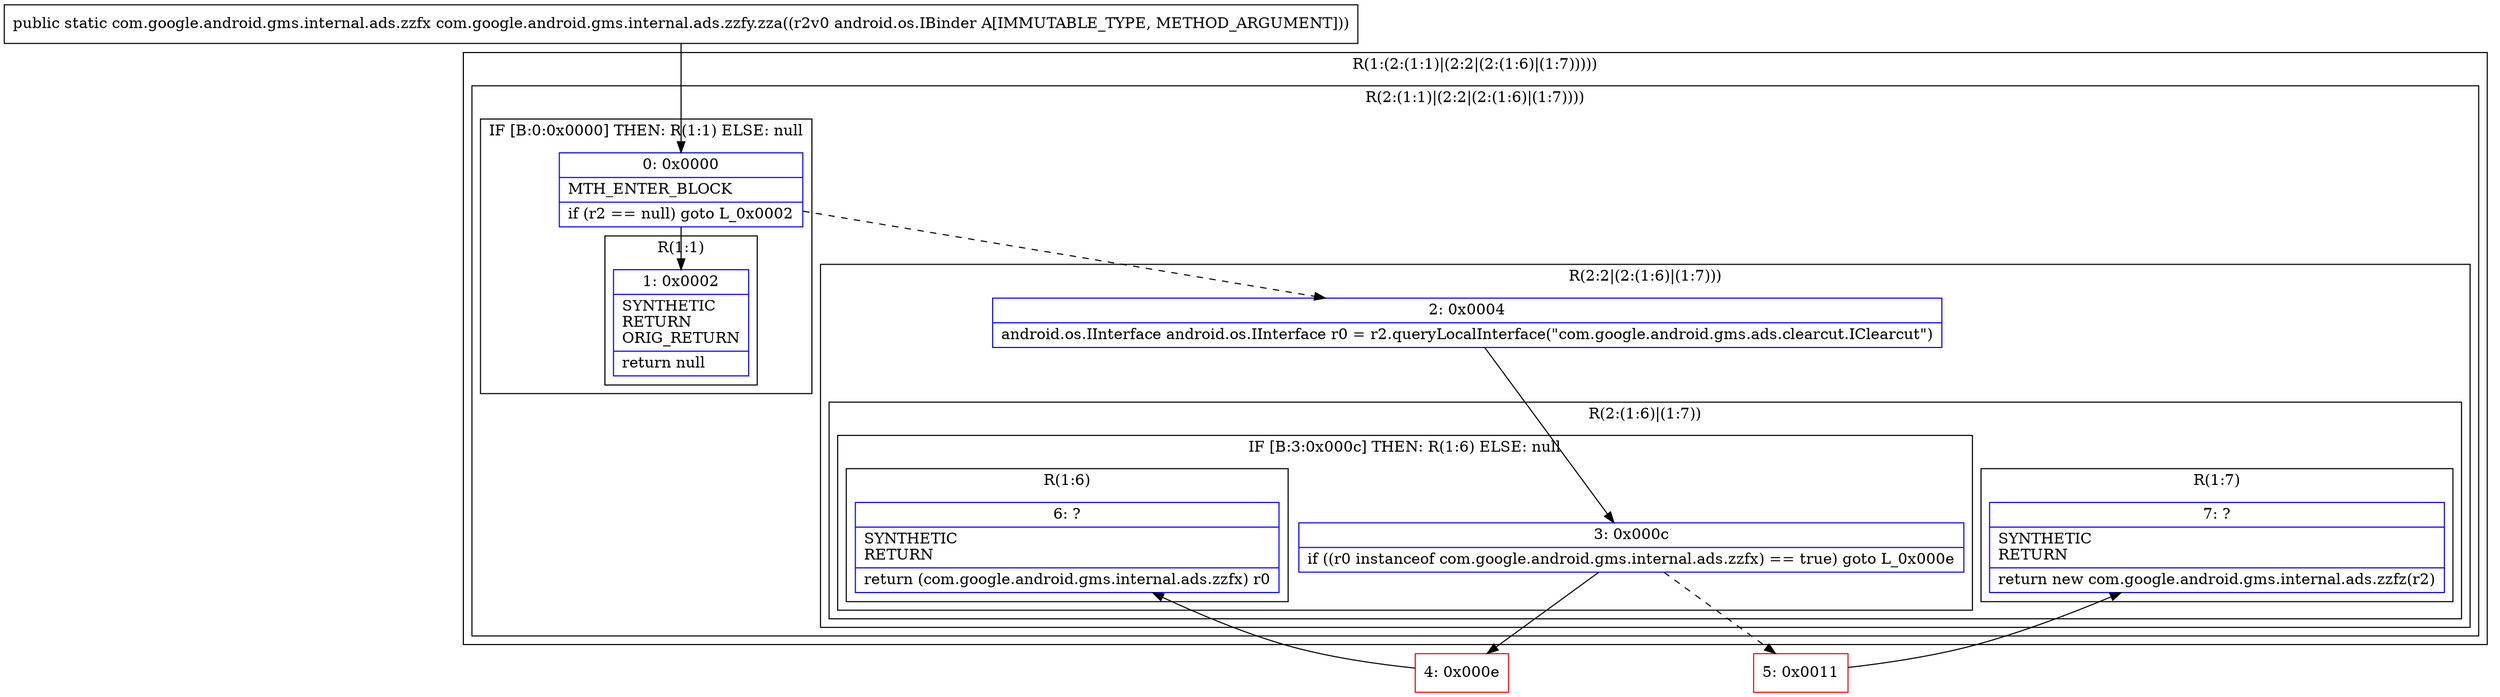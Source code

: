 digraph "CFG forcom.google.android.gms.internal.ads.zzfy.zza(Landroid\/os\/IBinder;)Lcom\/google\/android\/gms\/internal\/ads\/zzfx;" {
subgraph cluster_Region_1837731849 {
label = "R(1:(2:(1:1)|(2:2|(2:(1:6)|(1:7)))))";
node [shape=record,color=blue];
subgraph cluster_Region_1845765015 {
label = "R(2:(1:1)|(2:2|(2:(1:6)|(1:7))))";
node [shape=record,color=blue];
subgraph cluster_IfRegion_2046669085 {
label = "IF [B:0:0x0000] THEN: R(1:1) ELSE: null";
node [shape=record,color=blue];
Node_0 [shape=record,label="{0\:\ 0x0000|MTH_ENTER_BLOCK\l|if (r2 == null) goto L_0x0002\l}"];
subgraph cluster_Region_1664729574 {
label = "R(1:1)";
node [shape=record,color=blue];
Node_1 [shape=record,label="{1\:\ 0x0002|SYNTHETIC\lRETURN\lORIG_RETURN\l|return null\l}"];
}
}
subgraph cluster_Region_1976485919 {
label = "R(2:2|(2:(1:6)|(1:7)))";
node [shape=record,color=blue];
Node_2 [shape=record,label="{2\:\ 0x0004|android.os.IInterface android.os.IInterface r0 = r2.queryLocalInterface(\"com.google.android.gms.ads.clearcut.IClearcut\")\l}"];
subgraph cluster_Region_1108413520 {
label = "R(2:(1:6)|(1:7))";
node [shape=record,color=blue];
subgraph cluster_IfRegion_715630907 {
label = "IF [B:3:0x000c] THEN: R(1:6) ELSE: null";
node [shape=record,color=blue];
Node_3 [shape=record,label="{3\:\ 0x000c|if ((r0 instanceof com.google.android.gms.internal.ads.zzfx) == true) goto L_0x000e\l}"];
subgraph cluster_Region_303106533 {
label = "R(1:6)";
node [shape=record,color=blue];
Node_6 [shape=record,label="{6\:\ ?|SYNTHETIC\lRETURN\l|return (com.google.android.gms.internal.ads.zzfx) r0\l}"];
}
}
subgraph cluster_Region_222730014 {
label = "R(1:7)";
node [shape=record,color=blue];
Node_7 [shape=record,label="{7\:\ ?|SYNTHETIC\lRETURN\l|return new com.google.android.gms.internal.ads.zzfz(r2)\l}"];
}
}
}
}
}
Node_4 [shape=record,color=red,label="{4\:\ 0x000e}"];
Node_5 [shape=record,color=red,label="{5\:\ 0x0011}"];
MethodNode[shape=record,label="{public static com.google.android.gms.internal.ads.zzfx com.google.android.gms.internal.ads.zzfy.zza((r2v0 android.os.IBinder A[IMMUTABLE_TYPE, METHOD_ARGUMENT])) }"];
MethodNode -> Node_0;
Node_0 -> Node_1;
Node_0 -> Node_2[style=dashed];
Node_2 -> Node_3;
Node_3 -> Node_4;
Node_3 -> Node_5[style=dashed];
Node_4 -> Node_6;
Node_5 -> Node_7;
}

